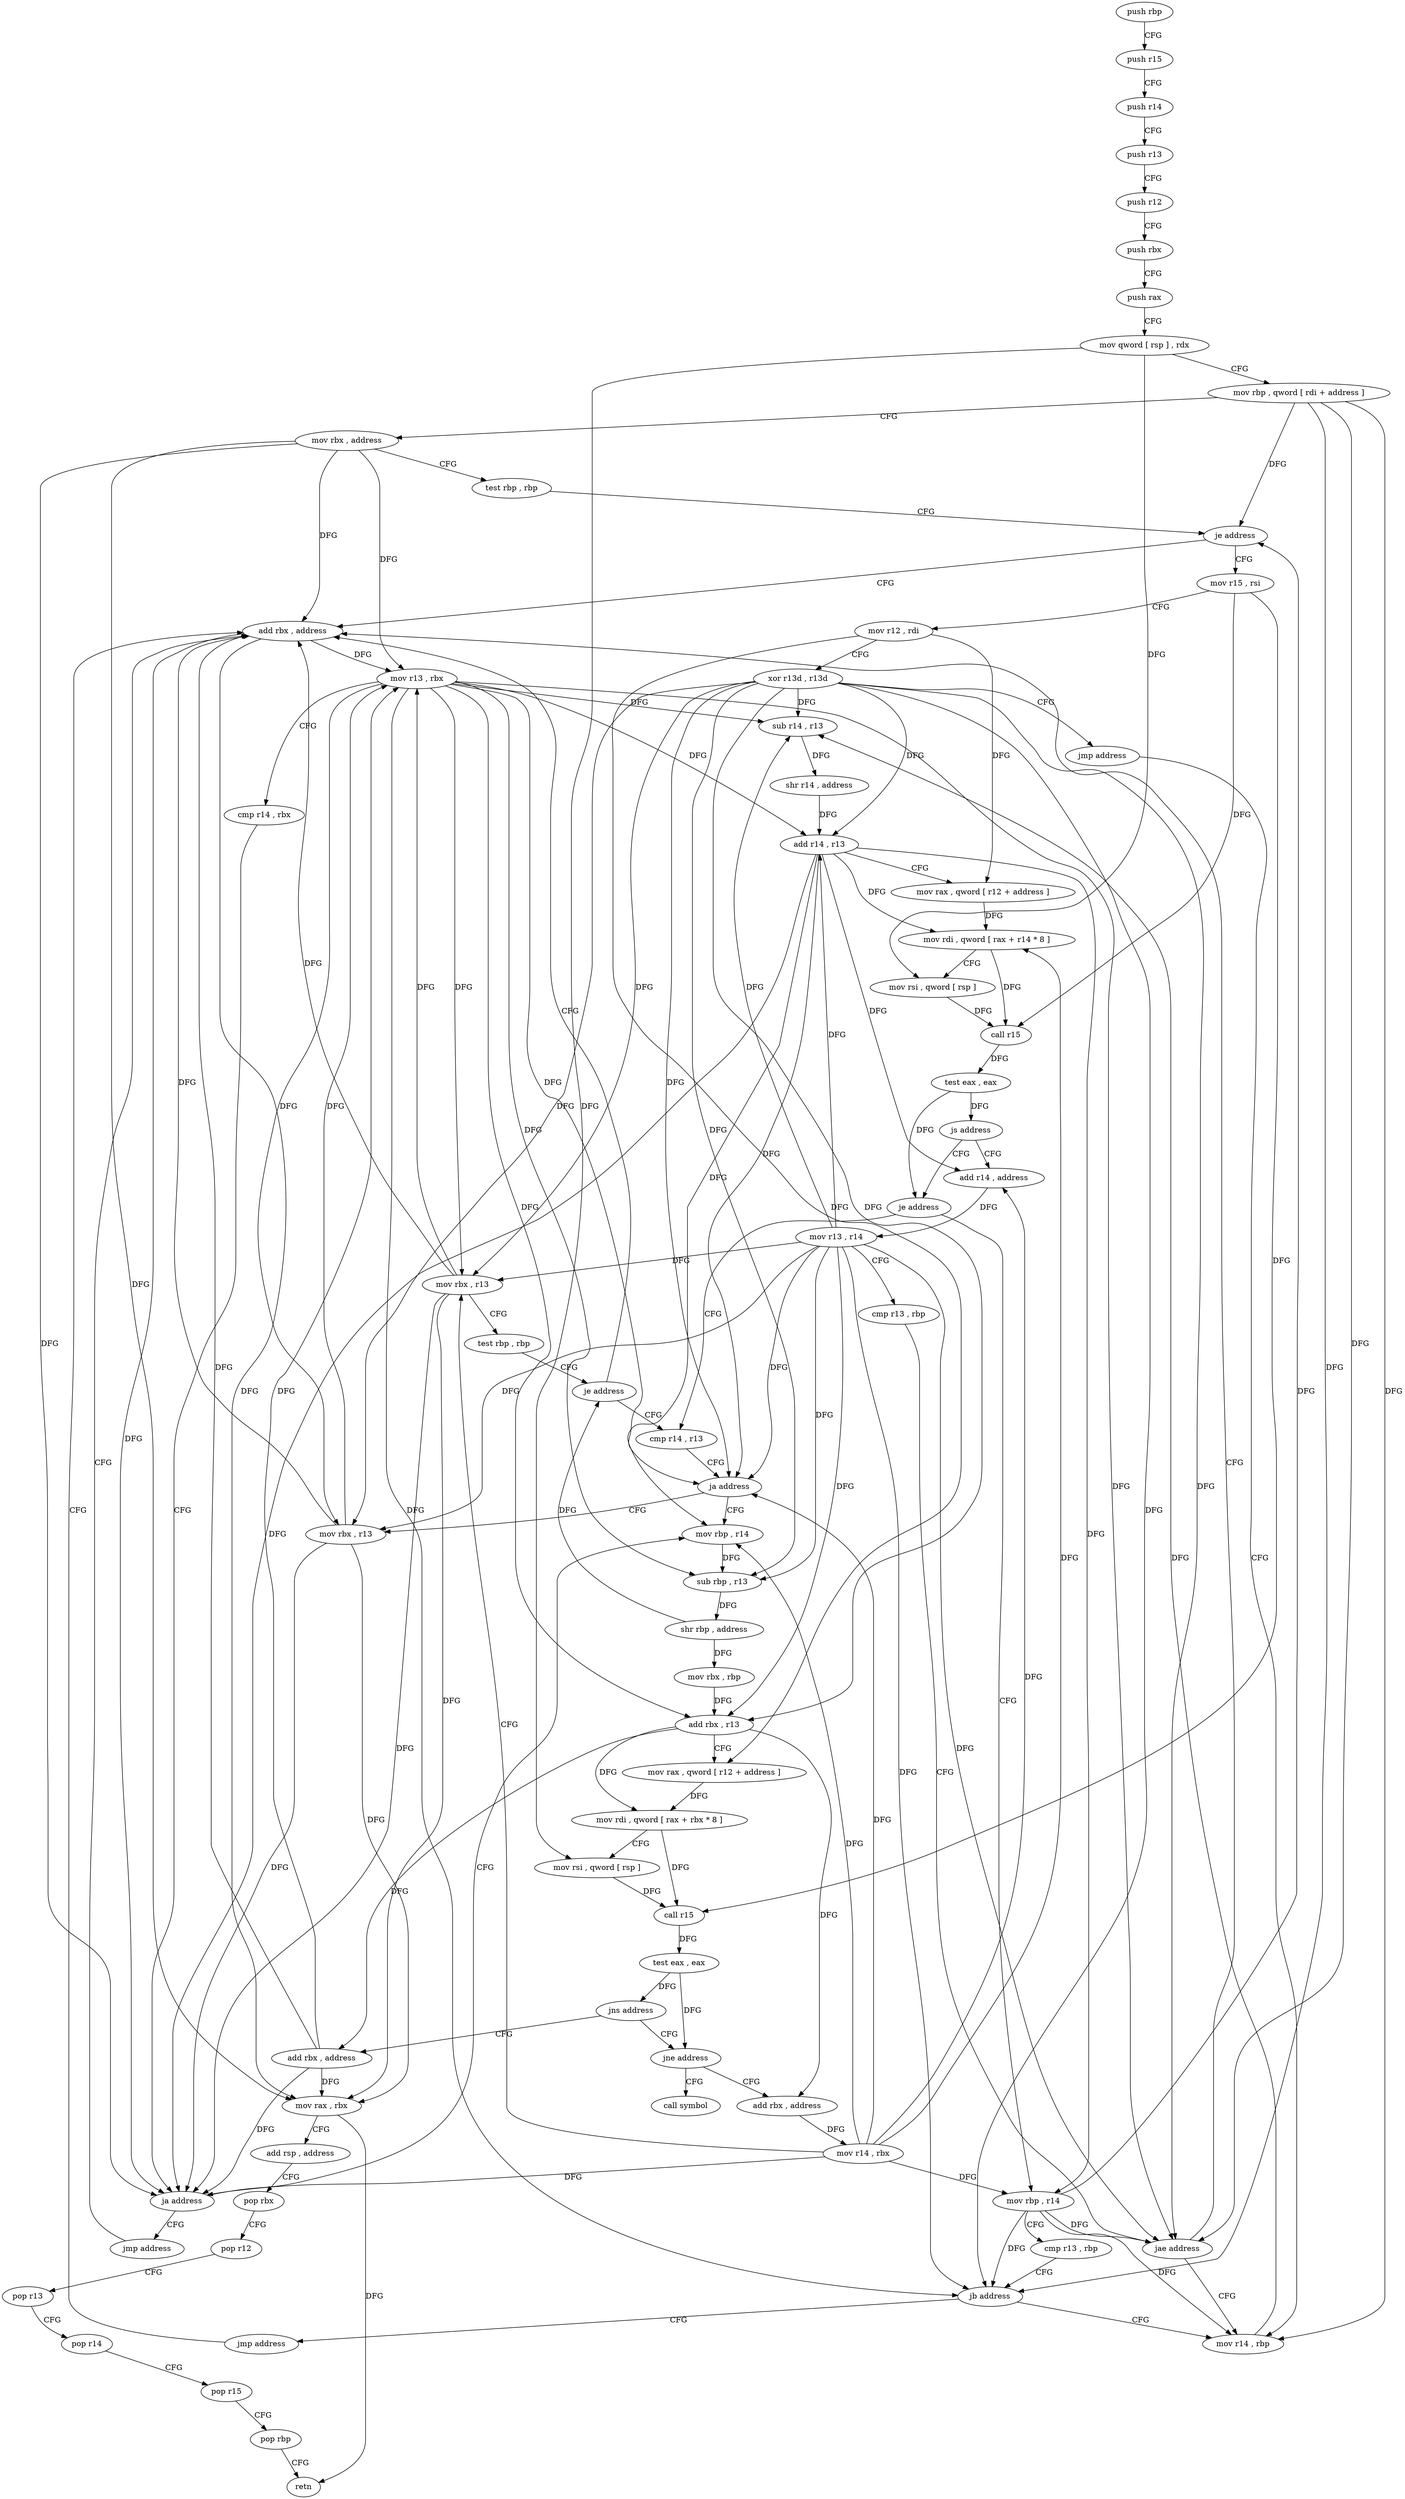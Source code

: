 digraph "func" {
"162016" [label = "push rbp" ]
"162017" [label = "push r15" ]
"162019" [label = "push r14" ]
"162021" [label = "push r13" ]
"162023" [label = "push r12" ]
"162025" [label = "push rbx" ]
"162026" [label = "push rax" ]
"162027" [label = "mov qword [ rsp ] , rdx" ]
"162031" [label = "mov rbp , qword [ rdi + address ]" ]
"162035" [label = "mov rbx , address" ]
"162042" [label = "test rbp , rbp" ]
"162045" [label = "je address" ]
"162217" [label = "add rbx , address" ]
"162051" [label = "mov r15 , rsi" ]
"162221" [label = "mov rax , rbx" ]
"162224" [label = "add rsp , address" ]
"162228" [label = "pop rbx" ]
"162229" [label = "pop r12" ]
"162231" [label = "pop r13" ]
"162233" [label = "pop r14" ]
"162235" [label = "pop r15" ]
"162237" [label = "pop rbp" ]
"162238" [label = "retn" ]
"162054" [label = "mov r12 , rdi" ]
"162057" [label = "xor r13d , r13d" ]
"162060" [label = "jmp address" ]
"162080" [label = "mov r14 , rbp" ]
"162083" [label = "sub r14 , r13" ]
"162086" [label = "shr r14 , address" ]
"162089" [label = "add r14 , r13" ]
"162092" [label = "mov rax , qword [ r12 + address ]" ]
"162097" [label = "mov rdi , qword [ rax + r14 * 8 ]" ]
"162101" [label = "mov rsi , qword [ rsp ]" ]
"162105" [label = "call r15" ]
"162108" [label = "test eax , eax" ]
"162110" [label = "js address" ]
"162064" [label = "add r14 , address" ]
"162112" [label = "je address" ]
"162068" [label = "mov r13 , r14" ]
"162071" [label = "cmp r13 , rbp" ]
"162074" [label = "jae address" ]
"162209" [label = "cmp r14 , r13" ]
"162114" [label = "mov rbp , r14" ]
"162212" [label = "ja address" ]
"162128" [label = "mov rbp , r14" ]
"162214" [label = "mov rbx , r13" ]
"162117" [label = "cmp r13 , rbp" ]
"162120" [label = "jb address" ]
"162122" [label = "jmp address" ]
"162131" [label = "sub rbp , r13" ]
"162134" [label = "shr rbp , address" ]
"162137" [label = "mov rbx , rbp" ]
"162140" [label = "add rbx , r13" ]
"162143" [label = "mov rax , qword [ r12 + address ]" ]
"162148" [label = "mov rdi , qword [ rax + rbx * 8 ]" ]
"162152" [label = "mov rsi , qword [ rsp ]" ]
"162156" [label = "call r15" ]
"162159" [label = "test eax , eax" ]
"162161" [label = "jns address" ]
"162192" [label = "jne address" ]
"162163" [label = "add rbx , address" ]
"162239" [label = "call symbol" ]
"162194" [label = "add rbx , address" ]
"162167" [label = "mov r13 , rbx" ]
"162170" [label = "cmp r14 , rbx" ]
"162173" [label = "ja address" ]
"162175" [label = "jmp address" ]
"162198" [label = "mov r14 , rbx" ]
"162201" [label = "mov rbx , r13" ]
"162204" [label = "test rbp , rbp" ]
"162207" [label = "je address" ]
"162016" -> "162017" [ label = "CFG" ]
"162017" -> "162019" [ label = "CFG" ]
"162019" -> "162021" [ label = "CFG" ]
"162021" -> "162023" [ label = "CFG" ]
"162023" -> "162025" [ label = "CFG" ]
"162025" -> "162026" [ label = "CFG" ]
"162026" -> "162027" [ label = "CFG" ]
"162027" -> "162031" [ label = "CFG" ]
"162027" -> "162101" [ label = "DFG" ]
"162027" -> "162152" [ label = "DFG" ]
"162031" -> "162035" [ label = "CFG" ]
"162031" -> "162045" [ label = "DFG" ]
"162031" -> "162080" [ label = "DFG" ]
"162031" -> "162074" [ label = "DFG" ]
"162031" -> "162120" [ label = "DFG" ]
"162035" -> "162042" [ label = "CFG" ]
"162035" -> "162217" [ label = "DFG" ]
"162035" -> "162221" [ label = "DFG" ]
"162035" -> "162167" [ label = "DFG" ]
"162035" -> "162173" [ label = "DFG" ]
"162042" -> "162045" [ label = "CFG" ]
"162045" -> "162217" [ label = "CFG" ]
"162045" -> "162051" [ label = "CFG" ]
"162217" -> "162221" [ label = "DFG" ]
"162217" -> "162167" [ label = "DFG" ]
"162217" -> "162173" [ label = "DFG" ]
"162051" -> "162054" [ label = "CFG" ]
"162051" -> "162105" [ label = "DFG" ]
"162051" -> "162156" [ label = "DFG" ]
"162221" -> "162224" [ label = "CFG" ]
"162221" -> "162238" [ label = "DFG" ]
"162224" -> "162228" [ label = "CFG" ]
"162228" -> "162229" [ label = "CFG" ]
"162229" -> "162231" [ label = "CFG" ]
"162231" -> "162233" [ label = "CFG" ]
"162233" -> "162235" [ label = "CFG" ]
"162235" -> "162237" [ label = "CFG" ]
"162237" -> "162238" [ label = "CFG" ]
"162054" -> "162057" [ label = "CFG" ]
"162054" -> "162092" [ label = "DFG" ]
"162054" -> "162143" [ label = "DFG" ]
"162057" -> "162060" [ label = "CFG" ]
"162057" -> "162083" [ label = "DFG" ]
"162057" -> "162089" [ label = "DFG" ]
"162057" -> "162074" [ label = "DFG" ]
"162057" -> "162212" [ label = "DFG" ]
"162057" -> "162120" [ label = "DFG" ]
"162057" -> "162131" [ label = "DFG" ]
"162057" -> "162140" [ label = "DFG" ]
"162057" -> "162214" [ label = "DFG" ]
"162057" -> "162201" [ label = "DFG" ]
"162060" -> "162080" [ label = "CFG" ]
"162080" -> "162083" [ label = "DFG" ]
"162083" -> "162086" [ label = "DFG" ]
"162086" -> "162089" [ label = "DFG" ]
"162089" -> "162092" [ label = "CFG" ]
"162089" -> "162097" [ label = "DFG" ]
"162089" -> "162064" [ label = "DFG" ]
"162089" -> "162212" [ label = "DFG" ]
"162089" -> "162114" [ label = "DFG" ]
"162089" -> "162128" [ label = "DFG" ]
"162089" -> "162173" [ label = "DFG" ]
"162092" -> "162097" [ label = "DFG" ]
"162097" -> "162101" [ label = "CFG" ]
"162097" -> "162105" [ label = "DFG" ]
"162101" -> "162105" [ label = "DFG" ]
"162105" -> "162108" [ label = "DFG" ]
"162108" -> "162110" [ label = "DFG" ]
"162108" -> "162112" [ label = "DFG" ]
"162110" -> "162064" [ label = "CFG" ]
"162110" -> "162112" [ label = "CFG" ]
"162064" -> "162068" [ label = "DFG" ]
"162112" -> "162209" [ label = "CFG" ]
"162112" -> "162114" [ label = "CFG" ]
"162068" -> "162071" [ label = "CFG" ]
"162068" -> "162083" [ label = "DFG" ]
"162068" -> "162089" [ label = "DFG" ]
"162068" -> "162074" [ label = "DFG" ]
"162068" -> "162212" [ label = "DFG" ]
"162068" -> "162120" [ label = "DFG" ]
"162068" -> "162131" [ label = "DFG" ]
"162068" -> "162140" [ label = "DFG" ]
"162068" -> "162214" [ label = "DFG" ]
"162068" -> "162201" [ label = "DFG" ]
"162071" -> "162074" [ label = "CFG" ]
"162074" -> "162217" [ label = "CFG" ]
"162074" -> "162080" [ label = "CFG" ]
"162209" -> "162212" [ label = "CFG" ]
"162114" -> "162117" [ label = "CFG" ]
"162114" -> "162045" [ label = "DFG" ]
"162114" -> "162080" [ label = "DFG" ]
"162114" -> "162074" [ label = "DFG" ]
"162114" -> "162120" [ label = "DFG" ]
"162212" -> "162128" [ label = "CFG" ]
"162212" -> "162214" [ label = "CFG" ]
"162128" -> "162131" [ label = "DFG" ]
"162214" -> "162217" [ label = "DFG" ]
"162214" -> "162221" [ label = "DFG" ]
"162214" -> "162167" [ label = "DFG" ]
"162214" -> "162173" [ label = "DFG" ]
"162117" -> "162120" [ label = "CFG" ]
"162120" -> "162080" [ label = "CFG" ]
"162120" -> "162122" [ label = "CFG" ]
"162122" -> "162217" [ label = "CFG" ]
"162131" -> "162134" [ label = "DFG" ]
"162134" -> "162137" [ label = "DFG" ]
"162134" -> "162207" [ label = "DFG" ]
"162137" -> "162140" [ label = "DFG" ]
"162140" -> "162143" [ label = "CFG" ]
"162140" -> "162148" [ label = "DFG" ]
"162140" -> "162163" [ label = "DFG" ]
"162140" -> "162194" [ label = "DFG" ]
"162143" -> "162148" [ label = "DFG" ]
"162148" -> "162152" [ label = "CFG" ]
"162148" -> "162156" [ label = "DFG" ]
"162152" -> "162156" [ label = "DFG" ]
"162156" -> "162159" [ label = "DFG" ]
"162159" -> "162161" [ label = "DFG" ]
"162159" -> "162192" [ label = "DFG" ]
"162161" -> "162192" [ label = "CFG" ]
"162161" -> "162163" [ label = "CFG" ]
"162192" -> "162239" [ label = "CFG" ]
"162192" -> "162194" [ label = "CFG" ]
"162163" -> "162167" [ label = "DFG" ]
"162163" -> "162217" [ label = "DFG" ]
"162163" -> "162221" [ label = "DFG" ]
"162163" -> "162173" [ label = "DFG" ]
"162194" -> "162198" [ label = "DFG" ]
"162167" -> "162170" [ label = "CFG" ]
"162167" -> "162083" [ label = "DFG" ]
"162167" -> "162089" [ label = "DFG" ]
"162167" -> "162212" [ label = "DFG" ]
"162167" -> "162131" [ label = "DFG" ]
"162167" -> "162140" [ label = "DFG" ]
"162167" -> "162214" [ label = "DFG" ]
"162167" -> "162074" [ label = "DFG" ]
"162167" -> "162120" [ label = "DFG" ]
"162167" -> "162201" [ label = "DFG" ]
"162170" -> "162173" [ label = "CFG" ]
"162173" -> "162128" [ label = "CFG" ]
"162173" -> "162175" [ label = "CFG" ]
"162175" -> "162217" [ label = "CFG" ]
"162198" -> "162201" [ label = "CFG" ]
"162198" -> "162097" [ label = "DFG" ]
"162198" -> "162064" [ label = "DFG" ]
"162198" -> "162114" [ label = "DFG" ]
"162198" -> "162128" [ label = "DFG" ]
"162198" -> "162212" [ label = "DFG" ]
"162198" -> "162173" [ label = "DFG" ]
"162201" -> "162204" [ label = "CFG" ]
"162201" -> "162217" [ label = "DFG" ]
"162201" -> "162221" [ label = "DFG" ]
"162201" -> "162167" [ label = "DFG" ]
"162201" -> "162173" [ label = "DFG" ]
"162204" -> "162207" [ label = "CFG" ]
"162207" -> "162217" [ label = "CFG" ]
"162207" -> "162209" [ label = "CFG" ]
}
